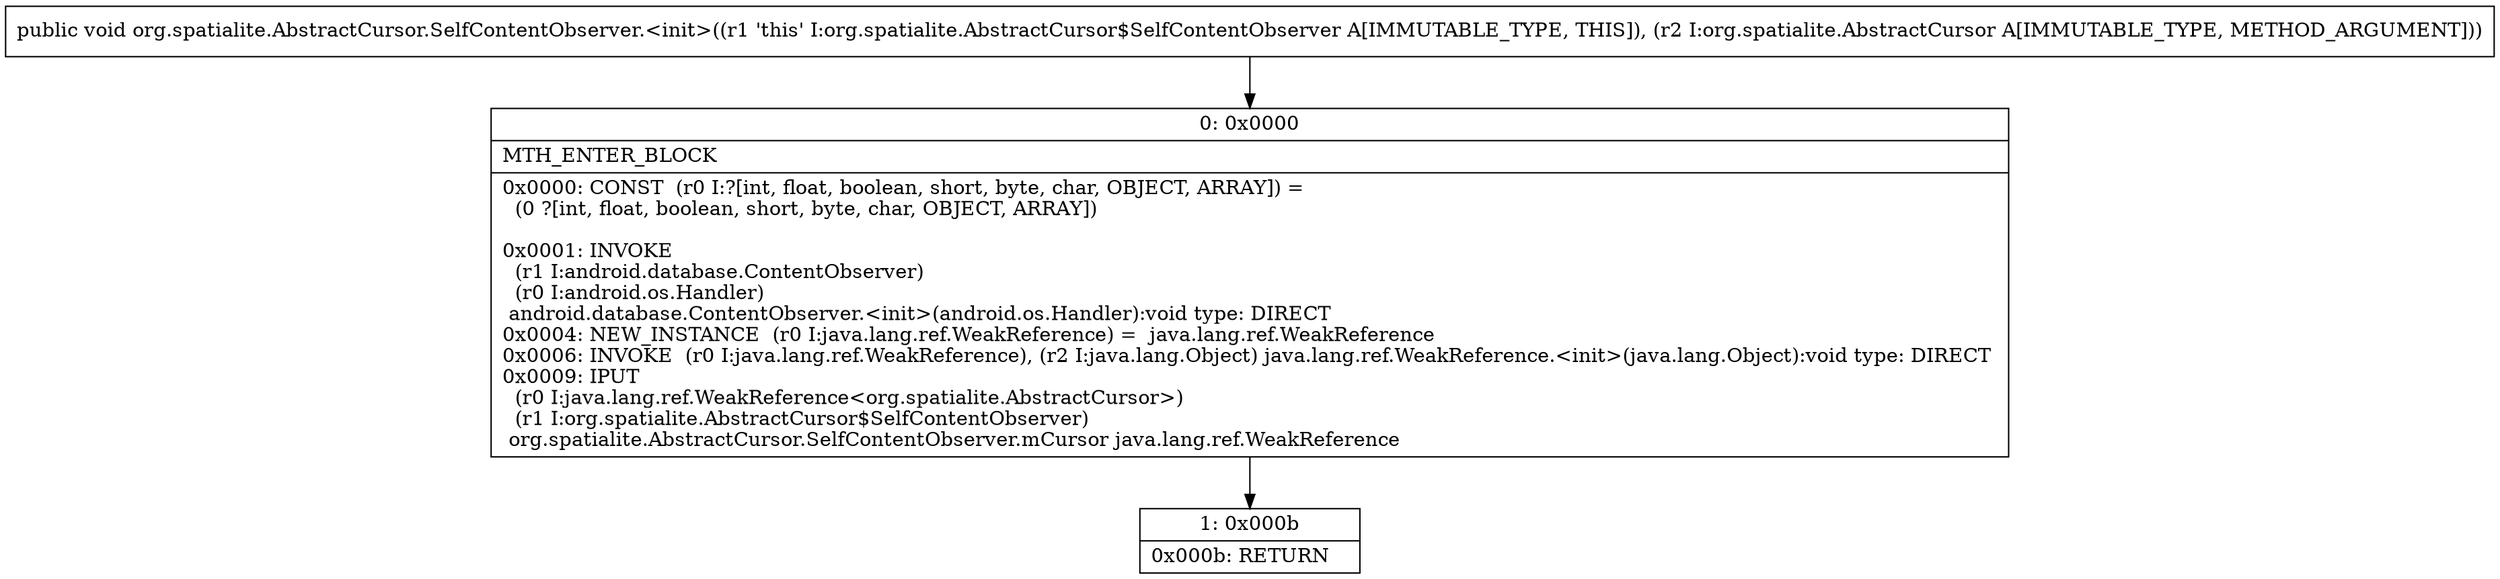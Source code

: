digraph "CFG fororg.spatialite.AbstractCursor.SelfContentObserver.\<init\>(Lorg\/spatialite\/AbstractCursor;)V" {
Node_0 [shape=record,label="{0\:\ 0x0000|MTH_ENTER_BLOCK\l|0x0000: CONST  (r0 I:?[int, float, boolean, short, byte, char, OBJECT, ARRAY]) = \l  (0 ?[int, float, boolean, short, byte, char, OBJECT, ARRAY])\l \l0x0001: INVOKE  \l  (r1 I:android.database.ContentObserver)\l  (r0 I:android.os.Handler)\l android.database.ContentObserver.\<init\>(android.os.Handler):void type: DIRECT \l0x0004: NEW_INSTANCE  (r0 I:java.lang.ref.WeakReference) =  java.lang.ref.WeakReference \l0x0006: INVOKE  (r0 I:java.lang.ref.WeakReference), (r2 I:java.lang.Object) java.lang.ref.WeakReference.\<init\>(java.lang.Object):void type: DIRECT \l0x0009: IPUT  \l  (r0 I:java.lang.ref.WeakReference\<org.spatialite.AbstractCursor\>)\l  (r1 I:org.spatialite.AbstractCursor$SelfContentObserver)\l org.spatialite.AbstractCursor.SelfContentObserver.mCursor java.lang.ref.WeakReference \l}"];
Node_1 [shape=record,label="{1\:\ 0x000b|0x000b: RETURN   \l}"];
MethodNode[shape=record,label="{public void org.spatialite.AbstractCursor.SelfContentObserver.\<init\>((r1 'this' I:org.spatialite.AbstractCursor$SelfContentObserver A[IMMUTABLE_TYPE, THIS]), (r2 I:org.spatialite.AbstractCursor A[IMMUTABLE_TYPE, METHOD_ARGUMENT])) }"];
MethodNode -> Node_0;
Node_0 -> Node_1;
}

